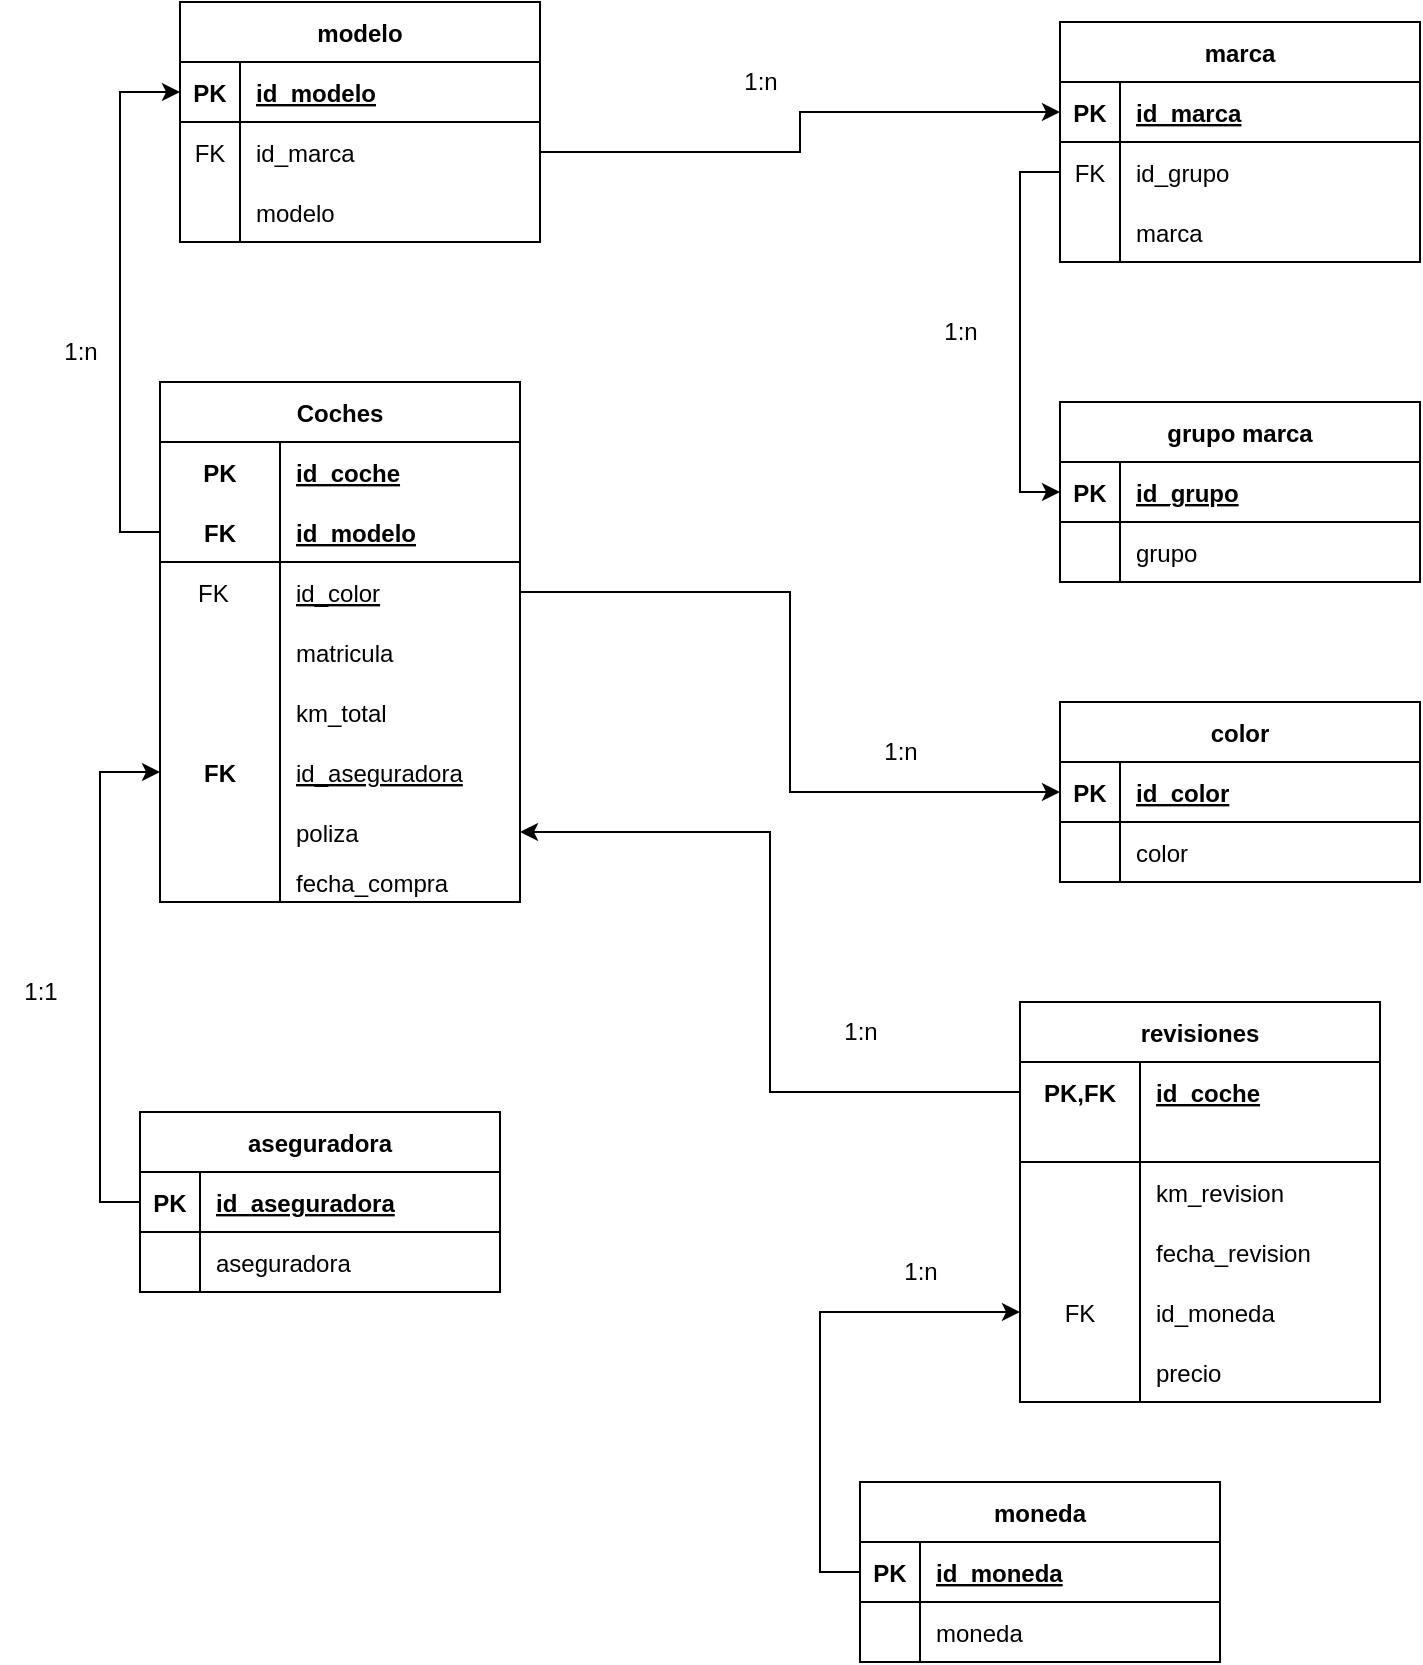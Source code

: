<mxfile version="20.5.3" type="device"><diagram id="R2lEEEUBdFMjLlhIrx00" name="Page-1"><mxGraphModel dx="1278" dy="521" grid="1" gridSize="10" guides="1" tooltips="1" connect="1" arrows="1" fold="1" page="1" pageScale="1" pageWidth="850" pageHeight="1100" math="0" shadow="0" extFonts="Permanent Marker^https://fonts.googleapis.com/css?family=Permanent+Marker"><root><mxCell id="0"/><mxCell id="1" parent="0"/><mxCell id="taGC0fw8shQFV6BLFM5M-1" value="Coches" style="shape=table;startSize=30;container=1;collapsible=1;childLayout=tableLayout;fixedRows=1;rowLines=0;fontStyle=1;align=center;resizeLast=1;" vertex="1" parent="1"><mxGeometry x="120" y="310" width="180" height="260" as="geometry"/></mxCell><mxCell id="taGC0fw8shQFV6BLFM5M-2" value="" style="shape=tableRow;horizontal=0;startSize=0;swimlaneHead=0;swimlaneBody=0;fillColor=none;collapsible=0;dropTarget=0;points=[[0,0.5],[1,0.5]];portConstraint=eastwest;top=0;left=0;right=0;bottom=0;" vertex="1" parent="taGC0fw8shQFV6BLFM5M-1"><mxGeometry y="30" width="180" height="30" as="geometry"/></mxCell><mxCell id="taGC0fw8shQFV6BLFM5M-3" value="PK" style="shape=partialRectangle;connectable=0;fillColor=none;top=0;left=0;bottom=0;right=0;fontStyle=1;overflow=hidden;" vertex="1" parent="taGC0fw8shQFV6BLFM5M-2"><mxGeometry width="60" height="30" as="geometry"><mxRectangle width="60" height="30" as="alternateBounds"/></mxGeometry></mxCell><mxCell id="taGC0fw8shQFV6BLFM5M-4" value="id_coche" style="shape=partialRectangle;connectable=0;fillColor=none;top=0;left=0;bottom=0;right=0;align=left;spacingLeft=6;fontStyle=5;overflow=hidden;" vertex="1" parent="taGC0fw8shQFV6BLFM5M-2"><mxGeometry x="60" width="120" height="30" as="geometry"><mxRectangle width="120" height="30" as="alternateBounds"/></mxGeometry></mxCell><mxCell id="taGC0fw8shQFV6BLFM5M-14" value="" style="shape=tableRow;horizontal=0;startSize=0;swimlaneHead=0;swimlaneBody=0;fillColor=none;collapsible=0;dropTarget=0;points=[[0,0.5],[1,0.5]];portConstraint=eastwest;top=0;left=0;right=0;bottom=1;" vertex="1" parent="taGC0fw8shQFV6BLFM5M-1"><mxGeometry y="60" width="180" height="30" as="geometry"/></mxCell><mxCell id="taGC0fw8shQFV6BLFM5M-15" value="FK" style="shape=partialRectangle;connectable=0;fillColor=none;top=0;left=0;bottom=0;right=0;fontStyle=1;overflow=hidden;" vertex="1" parent="taGC0fw8shQFV6BLFM5M-14"><mxGeometry width="60" height="30" as="geometry"><mxRectangle width="60" height="30" as="alternateBounds"/></mxGeometry></mxCell><mxCell id="taGC0fw8shQFV6BLFM5M-16" value="id_modelo" style="shape=partialRectangle;connectable=0;fillColor=none;top=0;left=0;bottom=0;right=0;align=left;spacingLeft=6;fontStyle=5;overflow=hidden;" vertex="1" parent="taGC0fw8shQFV6BLFM5M-14"><mxGeometry x="60" width="120" height="30" as="geometry"><mxRectangle width="120" height="30" as="alternateBounds"/></mxGeometry></mxCell><mxCell id="taGC0fw8shQFV6BLFM5M-8" value="" style="shape=tableRow;horizontal=0;startSize=0;swimlaneHead=0;swimlaneBody=0;fillColor=none;collapsible=0;dropTarget=0;points=[[0,0.5],[1,0.5]];portConstraint=eastwest;top=0;left=0;right=0;bottom=0;" vertex="1" parent="taGC0fw8shQFV6BLFM5M-1"><mxGeometry y="90" width="180" height="30" as="geometry"/></mxCell><mxCell id="taGC0fw8shQFV6BLFM5M-9" value="FK  " style="shape=partialRectangle;connectable=0;fillColor=none;top=0;left=0;bottom=0;right=0;editable=1;overflow=hidden;" vertex="1" parent="taGC0fw8shQFV6BLFM5M-8"><mxGeometry width="60" height="30" as="geometry"><mxRectangle width="60" height="30" as="alternateBounds"/></mxGeometry></mxCell><mxCell id="taGC0fw8shQFV6BLFM5M-10" value="id_color" style="shape=partialRectangle;connectable=0;fillColor=none;top=0;left=0;bottom=0;right=0;align=left;spacingLeft=6;overflow=hidden;fontStyle=4" vertex="1" parent="taGC0fw8shQFV6BLFM5M-8"><mxGeometry x="60" width="120" height="30" as="geometry"><mxRectangle width="120" height="30" as="alternateBounds"/></mxGeometry></mxCell><mxCell id="taGC0fw8shQFV6BLFM5M-17" value="" style="shape=tableRow;horizontal=0;startSize=0;swimlaneHead=0;swimlaneBody=0;fillColor=none;collapsible=0;dropTarget=0;points=[[0,0.5],[1,0.5]];portConstraint=eastwest;top=0;left=0;right=0;bottom=0;" vertex="1" parent="taGC0fw8shQFV6BLFM5M-1"><mxGeometry y="120" width="180" height="30" as="geometry"/></mxCell><mxCell id="taGC0fw8shQFV6BLFM5M-18" value="" style="shape=partialRectangle;connectable=0;fillColor=none;top=0;left=0;bottom=0;right=0;editable=1;overflow=hidden;" vertex="1" parent="taGC0fw8shQFV6BLFM5M-17"><mxGeometry width="60" height="30" as="geometry"><mxRectangle width="60" height="30" as="alternateBounds"/></mxGeometry></mxCell><mxCell id="taGC0fw8shQFV6BLFM5M-19" value="matricula" style="shape=partialRectangle;connectable=0;fillColor=none;top=0;left=0;bottom=0;right=0;align=left;spacingLeft=6;overflow=hidden;" vertex="1" parent="taGC0fw8shQFV6BLFM5M-17"><mxGeometry x="60" width="120" height="30" as="geometry"><mxRectangle width="120" height="30" as="alternateBounds"/></mxGeometry></mxCell><mxCell id="taGC0fw8shQFV6BLFM5M-20" value="" style="shape=tableRow;horizontal=0;startSize=0;swimlaneHead=0;swimlaneBody=0;fillColor=none;collapsible=0;dropTarget=0;points=[[0,0.5],[1,0.5]];portConstraint=eastwest;top=0;left=0;right=0;bottom=0;" vertex="1" parent="taGC0fw8shQFV6BLFM5M-1"><mxGeometry y="150" width="180" height="30" as="geometry"/></mxCell><mxCell id="taGC0fw8shQFV6BLFM5M-21" value="" style="shape=partialRectangle;connectable=0;fillColor=none;top=0;left=0;bottom=0;right=0;editable=1;overflow=hidden;" vertex="1" parent="taGC0fw8shQFV6BLFM5M-20"><mxGeometry width="60" height="30" as="geometry"><mxRectangle width="60" height="30" as="alternateBounds"/></mxGeometry></mxCell><mxCell id="taGC0fw8shQFV6BLFM5M-22" value="km_total" style="shape=partialRectangle;connectable=0;fillColor=none;top=0;left=0;bottom=0;right=0;align=left;spacingLeft=6;overflow=hidden;" vertex="1" parent="taGC0fw8shQFV6BLFM5M-20"><mxGeometry x="60" width="120" height="30" as="geometry"><mxRectangle width="120" height="30" as="alternateBounds"/></mxGeometry></mxCell><mxCell id="taGC0fw8shQFV6BLFM5M-29" value="" style="shape=tableRow;horizontal=0;startSize=0;swimlaneHead=0;swimlaneBody=0;fillColor=none;collapsible=0;dropTarget=0;points=[[0,0.5],[1,0.5]];portConstraint=eastwest;top=0;left=0;right=0;bottom=0;" vertex="1" parent="taGC0fw8shQFV6BLFM5M-1"><mxGeometry y="180" width="180" height="30" as="geometry"/></mxCell><mxCell id="taGC0fw8shQFV6BLFM5M-30" value="FK" style="shape=partialRectangle;connectable=0;fillColor=none;top=0;left=0;bottom=0;right=0;fontStyle=1;overflow=hidden;" vertex="1" parent="taGC0fw8shQFV6BLFM5M-29"><mxGeometry width="60" height="30" as="geometry"><mxRectangle width="60" height="30" as="alternateBounds"/></mxGeometry></mxCell><mxCell id="taGC0fw8shQFV6BLFM5M-31" value="id_aseguradora" style="shape=partialRectangle;connectable=0;fillColor=none;top=0;left=0;bottom=0;right=0;align=left;spacingLeft=6;fontStyle=4;overflow=hidden;strokeColor=none;" vertex="1" parent="taGC0fw8shQFV6BLFM5M-29"><mxGeometry x="60" width="120" height="30" as="geometry"><mxRectangle width="120" height="30" as="alternateBounds"/></mxGeometry></mxCell><mxCell id="taGC0fw8shQFV6BLFM5M-32" value="" style="shape=tableRow;horizontal=0;startSize=0;swimlaneHead=0;swimlaneBody=0;fillColor=none;collapsible=0;dropTarget=0;points=[[0,0.5],[1,0.5]];portConstraint=eastwest;top=0;left=0;right=0;bottom=0;" vertex="1" parent="taGC0fw8shQFV6BLFM5M-1"><mxGeometry y="210" width="180" height="30" as="geometry"/></mxCell><mxCell id="taGC0fw8shQFV6BLFM5M-33" value="" style="shape=partialRectangle;connectable=0;fillColor=none;top=0;left=0;bottom=0;right=0;editable=1;overflow=hidden;" vertex="1" parent="taGC0fw8shQFV6BLFM5M-32"><mxGeometry width="60" height="30" as="geometry"><mxRectangle width="60" height="30" as="alternateBounds"/></mxGeometry></mxCell><mxCell id="taGC0fw8shQFV6BLFM5M-34" value="poliza" style="shape=partialRectangle;connectable=0;fillColor=none;top=0;left=0;bottom=0;right=0;align=left;spacingLeft=6;overflow=hidden;" vertex="1" parent="taGC0fw8shQFV6BLFM5M-32"><mxGeometry x="60" width="120" height="30" as="geometry"><mxRectangle width="120" height="30" as="alternateBounds"/></mxGeometry></mxCell><mxCell id="taGC0fw8shQFV6BLFM5M-35" value="" style="shape=tableRow;horizontal=0;startSize=0;swimlaneHead=0;swimlaneBody=0;fillColor=none;collapsible=0;dropTarget=0;points=[[0,0.5],[1,0.5]];portConstraint=eastwest;top=0;left=0;right=0;bottom=0;" vertex="1" parent="taGC0fw8shQFV6BLFM5M-1"><mxGeometry y="240" width="180" height="20" as="geometry"/></mxCell><mxCell id="taGC0fw8shQFV6BLFM5M-36" value="" style="shape=partialRectangle;connectable=0;fillColor=none;top=0;left=0;bottom=0;right=0;editable=1;overflow=hidden;" vertex="1" parent="taGC0fw8shQFV6BLFM5M-35"><mxGeometry width="60" height="20" as="geometry"><mxRectangle width="60" height="20" as="alternateBounds"/></mxGeometry></mxCell><mxCell id="taGC0fw8shQFV6BLFM5M-37" value="fecha_compra" style="shape=partialRectangle;connectable=0;fillColor=none;top=0;left=0;bottom=0;right=0;align=left;spacingLeft=6;overflow=hidden;" vertex="1" parent="taGC0fw8shQFV6BLFM5M-35"><mxGeometry x="60" width="120" height="20" as="geometry"><mxRectangle width="120" height="20" as="alternateBounds"/></mxGeometry></mxCell><mxCell id="taGC0fw8shQFV6BLFM5M-38" value="modelo" style="shape=table;startSize=30;container=1;collapsible=1;childLayout=tableLayout;fixedRows=1;rowLines=0;fontStyle=1;align=center;resizeLast=1;" vertex="1" parent="1"><mxGeometry x="130" y="120" width="180" height="120" as="geometry"/></mxCell><mxCell id="taGC0fw8shQFV6BLFM5M-39" value="" style="shape=tableRow;horizontal=0;startSize=0;swimlaneHead=0;swimlaneBody=0;fillColor=none;collapsible=0;dropTarget=0;points=[[0,0.5],[1,0.5]];portConstraint=eastwest;top=0;left=0;right=0;bottom=1;" vertex="1" parent="taGC0fw8shQFV6BLFM5M-38"><mxGeometry y="30" width="180" height="30" as="geometry"/></mxCell><mxCell id="taGC0fw8shQFV6BLFM5M-40" value="PK" style="shape=partialRectangle;connectable=0;fillColor=none;top=0;left=0;bottom=0;right=0;fontStyle=1;overflow=hidden;" vertex="1" parent="taGC0fw8shQFV6BLFM5M-39"><mxGeometry width="30" height="30" as="geometry"><mxRectangle width="30" height="30" as="alternateBounds"/></mxGeometry></mxCell><mxCell id="taGC0fw8shQFV6BLFM5M-41" value="id_modelo" style="shape=partialRectangle;connectable=0;fillColor=none;top=0;left=0;bottom=0;right=0;align=left;spacingLeft=6;fontStyle=5;overflow=hidden;" vertex="1" parent="taGC0fw8shQFV6BLFM5M-39"><mxGeometry x="30" width="150" height="30" as="geometry"><mxRectangle width="150" height="30" as="alternateBounds"/></mxGeometry></mxCell><mxCell id="taGC0fw8shQFV6BLFM5M-42" value="" style="shape=tableRow;horizontal=0;startSize=0;swimlaneHead=0;swimlaneBody=0;fillColor=none;collapsible=0;dropTarget=0;points=[[0,0.5],[1,0.5]];portConstraint=eastwest;top=0;left=0;right=0;bottom=0;" vertex="1" parent="taGC0fw8shQFV6BLFM5M-38"><mxGeometry y="60" width="180" height="30" as="geometry"/></mxCell><mxCell id="taGC0fw8shQFV6BLFM5M-43" value="FK" style="shape=partialRectangle;connectable=0;fillColor=none;top=0;left=0;bottom=0;right=0;editable=1;overflow=hidden;" vertex="1" parent="taGC0fw8shQFV6BLFM5M-42"><mxGeometry width="30" height="30" as="geometry"><mxRectangle width="30" height="30" as="alternateBounds"/></mxGeometry></mxCell><mxCell id="taGC0fw8shQFV6BLFM5M-44" value="id_marca" style="shape=partialRectangle;connectable=0;fillColor=none;top=0;left=0;bottom=0;right=0;align=left;spacingLeft=6;overflow=hidden;" vertex="1" parent="taGC0fw8shQFV6BLFM5M-42"><mxGeometry x="30" width="150" height="30" as="geometry"><mxRectangle width="150" height="30" as="alternateBounds"/></mxGeometry></mxCell><mxCell id="taGC0fw8shQFV6BLFM5M-45" value="" style="shape=tableRow;horizontal=0;startSize=0;swimlaneHead=0;swimlaneBody=0;fillColor=none;collapsible=0;dropTarget=0;points=[[0,0.5],[1,0.5]];portConstraint=eastwest;top=0;left=0;right=0;bottom=0;" vertex="1" parent="taGC0fw8shQFV6BLFM5M-38"><mxGeometry y="90" width="180" height="30" as="geometry"/></mxCell><mxCell id="taGC0fw8shQFV6BLFM5M-46" value="" style="shape=partialRectangle;connectable=0;fillColor=none;top=0;left=0;bottom=0;right=0;editable=1;overflow=hidden;" vertex="1" parent="taGC0fw8shQFV6BLFM5M-45"><mxGeometry width="30" height="30" as="geometry"><mxRectangle width="30" height="30" as="alternateBounds"/></mxGeometry></mxCell><mxCell id="taGC0fw8shQFV6BLFM5M-47" value="modelo" style="shape=partialRectangle;connectable=0;fillColor=none;top=0;left=0;bottom=0;right=0;align=left;spacingLeft=6;overflow=hidden;" vertex="1" parent="taGC0fw8shQFV6BLFM5M-45"><mxGeometry x="30" width="150" height="30" as="geometry"><mxRectangle width="150" height="30" as="alternateBounds"/></mxGeometry></mxCell><mxCell id="taGC0fw8shQFV6BLFM5M-51" value="marca" style="shape=table;startSize=30;container=1;collapsible=1;childLayout=tableLayout;fixedRows=1;rowLines=0;fontStyle=1;align=center;resizeLast=1;" vertex="1" parent="1"><mxGeometry x="570" y="130" width="180" height="120" as="geometry"/></mxCell><mxCell id="taGC0fw8shQFV6BLFM5M-52" value="" style="shape=tableRow;horizontal=0;startSize=0;swimlaneHead=0;swimlaneBody=0;fillColor=none;collapsible=0;dropTarget=0;points=[[0,0.5],[1,0.5]];portConstraint=eastwest;top=0;left=0;right=0;bottom=1;" vertex="1" parent="taGC0fw8shQFV6BLFM5M-51"><mxGeometry y="30" width="180" height="30" as="geometry"/></mxCell><mxCell id="taGC0fw8shQFV6BLFM5M-53" value="PK" style="shape=partialRectangle;connectable=0;fillColor=none;top=0;left=0;bottom=0;right=0;fontStyle=1;overflow=hidden;" vertex="1" parent="taGC0fw8shQFV6BLFM5M-52"><mxGeometry width="30" height="30" as="geometry"><mxRectangle width="30" height="30" as="alternateBounds"/></mxGeometry></mxCell><mxCell id="taGC0fw8shQFV6BLFM5M-54" value="id_marca" style="shape=partialRectangle;connectable=0;fillColor=none;top=0;left=0;bottom=0;right=0;align=left;spacingLeft=6;fontStyle=5;overflow=hidden;" vertex="1" parent="taGC0fw8shQFV6BLFM5M-52"><mxGeometry x="30" width="150" height="30" as="geometry"><mxRectangle width="150" height="30" as="alternateBounds"/></mxGeometry></mxCell><mxCell id="taGC0fw8shQFV6BLFM5M-55" value="" style="shape=tableRow;horizontal=0;startSize=0;swimlaneHead=0;swimlaneBody=0;fillColor=none;collapsible=0;dropTarget=0;points=[[0,0.5],[1,0.5]];portConstraint=eastwest;top=0;left=0;right=0;bottom=0;" vertex="1" parent="taGC0fw8shQFV6BLFM5M-51"><mxGeometry y="60" width="180" height="30" as="geometry"/></mxCell><mxCell id="taGC0fw8shQFV6BLFM5M-56" value="FK" style="shape=partialRectangle;connectable=0;fillColor=none;top=0;left=0;bottom=0;right=0;editable=1;overflow=hidden;" vertex="1" parent="taGC0fw8shQFV6BLFM5M-55"><mxGeometry width="30" height="30" as="geometry"><mxRectangle width="30" height="30" as="alternateBounds"/></mxGeometry></mxCell><mxCell id="taGC0fw8shQFV6BLFM5M-57" value="id_grupo" style="shape=partialRectangle;connectable=0;fillColor=none;top=0;left=0;bottom=0;right=0;align=left;spacingLeft=6;overflow=hidden;" vertex="1" parent="taGC0fw8shQFV6BLFM5M-55"><mxGeometry x="30" width="150" height="30" as="geometry"><mxRectangle width="150" height="30" as="alternateBounds"/></mxGeometry></mxCell><mxCell id="taGC0fw8shQFV6BLFM5M-58" value="" style="shape=tableRow;horizontal=0;startSize=0;swimlaneHead=0;swimlaneBody=0;fillColor=none;collapsible=0;dropTarget=0;points=[[0,0.5],[1,0.5]];portConstraint=eastwest;top=0;left=0;right=0;bottom=0;" vertex="1" parent="taGC0fw8shQFV6BLFM5M-51"><mxGeometry y="90" width="180" height="30" as="geometry"/></mxCell><mxCell id="taGC0fw8shQFV6BLFM5M-59" value="" style="shape=partialRectangle;connectable=0;fillColor=none;top=0;left=0;bottom=0;right=0;editable=1;overflow=hidden;" vertex="1" parent="taGC0fw8shQFV6BLFM5M-58"><mxGeometry width="30" height="30" as="geometry"><mxRectangle width="30" height="30" as="alternateBounds"/></mxGeometry></mxCell><mxCell id="taGC0fw8shQFV6BLFM5M-60" value="marca" style="shape=partialRectangle;connectable=0;fillColor=none;top=0;left=0;bottom=0;right=0;align=left;spacingLeft=6;overflow=hidden;" vertex="1" parent="taGC0fw8shQFV6BLFM5M-58"><mxGeometry x="30" width="150" height="30" as="geometry"><mxRectangle width="150" height="30" as="alternateBounds"/></mxGeometry></mxCell><mxCell id="taGC0fw8shQFV6BLFM5M-61" value="grupo marca" style="shape=table;startSize=30;container=1;collapsible=1;childLayout=tableLayout;fixedRows=1;rowLines=0;fontStyle=1;align=center;resizeLast=1;" vertex="1" parent="1"><mxGeometry x="570" y="320" width="180" height="90" as="geometry"/></mxCell><mxCell id="taGC0fw8shQFV6BLFM5M-62" value="" style="shape=tableRow;horizontal=0;startSize=0;swimlaneHead=0;swimlaneBody=0;fillColor=none;collapsible=0;dropTarget=0;points=[[0,0.5],[1,0.5]];portConstraint=eastwest;top=0;left=0;right=0;bottom=1;" vertex="1" parent="taGC0fw8shQFV6BLFM5M-61"><mxGeometry y="30" width="180" height="30" as="geometry"/></mxCell><mxCell id="taGC0fw8shQFV6BLFM5M-63" value="PK" style="shape=partialRectangle;connectable=0;fillColor=none;top=0;left=0;bottom=0;right=0;fontStyle=1;overflow=hidden;" vertex="1" parent="taGC0fw8shQFV6BLFM5M-62"><mxGeometry width="30" height="30" as="geometry"><mxRectangle width="30" height="30" as="alternateBounds"/></mxGeometry></mxCell><mxCell id="taGC0fw8shQFV6BLFM5M-64" value="id_grupo" style="shape=partialRectangle;connectable=0;fillColor=none;top=0;left=0;bottom=0;right=0;align=left;spacingLeft=6;fontStyle=5;overflow=hidden;" vertex="1" parent="taGC0fw8shQFV6BLFM5M-62"><mxGeometry x="30" width="150" height="30" as="geometry"><mxRectangle width="150" height="30" as="alternateBounds"/></mxGeometry></mxCell><mxCell id="taGC0fw8shQFV6BLFM5M-68" value="" style="shape=tableRow;horizontal=0;startSize=0;swimlaneHead=0;swimlaneBody=0;fillColor=none;collapsible=0;dropTarget=0;points=[[0,0.5],[1,0.5]];portConstraint=eastwest;top=0;left=0;right=0;bottom=0;" vertex="1" parent="taGC0fw8shQFV6BLFM5M-61"><mxGeometry y="60" width="180" height="30" as="geometry"/></mxCell><mxCell id="taGC0fw8shQFV6BLFM5M-69" value="" style="shape=partialRectangle;connectable=0;fillColor=none;top=0;left=0;bottom=0;right=0;editable=1;overflow=hidden;" vertex="1" parent="taGC0fw8shQFV6BLFM5M-68"><mxGeometry width="30" height="30" as="geometry"><mxRectangle width="30" height="30" as="alternateBounds"/></mxGeometry></mxCell><mxCell id="taGC0fw8shQFV6BLFM5M-70" value="grupo" style="shape=partialRectangle;connectable=0;fillColor=none;top=0;left=0;bottom=0;right=0;align=left;spacingLeft=6;overflow=hidden;" vertex="1" parent="taGC0fw8shQFV6BLFM5M-68"><mxGeometry x="30" width="150" height="30" as="geometry"><mxRectangle width="150" height="30" as="alternateBounds"/></mxGeometry></mxCell><mxCell id="taGC0fw8shQFV6BLFM5M-71" value="color" style="shape=table;startSize=30;container=1;collapsible=1;childLayout=tableLayout;fixedRows=1;rowLines=0;fontStyle=1;align=center;resizeLast=1;" vertex="1" parent="1"><mxGeometry x="570" y="470" width="180" height="90" as="geometry"/></mxCell><mxCell id="taGC0fw8shQFV6BLFM5M-72" value="" style="shape=tableRow;horizontal=0;startSize=0;swimlaneHead=0;swimlaneBody=0;fillColor=none;collapsible=0;dropTarget=0;points=[[0,0.5],[1,0.5]];portConstraint=eastwest;top=0;left=0;right=0;bottom=1;" vertex="1" parent="taGC0fw8shQFV6BLFM5M-71"><mxGeometry y="30" width="180" height="30" as="geometry"/></mxCell><mxCell id="taGC0fw8shQFV6BLFM5M-73" value="PK" style="shape=partialRectangle;connectable=0;fillColor=none;top=0;left=0;bottom=0;right=0;fontStyle=1;overflow=hidden;" vertex="1" parent="taGC0fw8shQFV6BLFM5M-72"><mxGeometry width="30" height="30" as="geometry"><mxRectangle width="30" height="30" as="alternateBounds"/></mxGeometry></mxCell><mxCell id="taGC0fw8shQFV6BLFM5M-74" value="id_color" style="shape=partialRectangle;connectable=0;fillColor=none;top=0;left=0;bottom=0;right=0;align=left;spacingLeft=6;fontStyle=5;overflow=hidden;" vertex="1" parent="taGC0fw8shQFV6BLFM5M-72"><mxGeometry x="30" width="150" height="30" as="geometry"><mxRectangle width="150" height="30" as="alternateBounds"/></mxGeometry></mxCell><mxCell id="taGC0fw8shQFV6BLFM5M-75" value="" style="shape=tableRow;horizontal=0;startSize=0;swimlaneHead=0;swimlaneBody=0;fillColor=none;collapsible=0;dropTarget=0;points=[[0,0.5],[1,0.5]];portConstraint=eastwest;top=0;left=0;right=0;bottom=0;" vertex="1" parent="taGC0fw8shQFV6BLFM5M-71"><mxGeometry y="60" width="180" height="30" as="geometry"/></mxCell><mxCell id="taGC0fw8shQFV6BLFM5M-76" value="" style="shape=partialRectangle;connectable=0;fillColor=none;top=0;left=0;bottom=0;right=0;editable=1;overflow=hidden;" vertex="1" parent="taGC0fw8shQFV6BLFM5M-75"><mxGeometry width="30" height="30" as="geometry"><mxRectangle width="30" height="30" as="alternateBounds"/></mxGeometry></mxCell><mxCell id="taGC0fw8shQFV6BLFM5M-77" value="color" style="shape=partialRectangle;connectable=0;fillColor=none;top=0;left=0;bottom=0;right=0;align=left;spacingLeft=6;overflow=hidden;" vertex="1" parent="taGC0fw8shQFV6BLFM5M-75"><mxGeometry x="30" width="150" height="30" as="geometry"><mxRectangle width="150" height="30" as="alternateBounds"/></mxGeometry></mxCell><mxCell id="taGC0fw8shQFV6BLFM5M-78" value="aseguradora" style="shape=table;startSize=30;container=1;collapsible=1;childLayout=tableLayout;fixedRows=1;rowLines=0;fontStyle=1;align=center;resizeLast=1;" vertex="1" parent="1"><mxGeometry x="110" y="675" width="180" height="90" as="geometry"/></mxCell><mxCell id="taGC0fw8shQFV6BLFM5M-79" value="" style="shape=tableRow;horizontal=0;startSize=0;swimlaneHead=0;swimlaneBody=0;fillColor=none;collapsible=0;dropTarget=0;points=[[0,0.5],[1,0.5]];portConstraint=eastwest;top=0;left=0;right=0;bottom=1;" vertex="1" parent="taGC0fw8shQFV6BLFM5M-78"><mxGeometry y="30" width="180" height="30" as="geometry"/></mxCell><mxCell id="taGC0fw8shQFV6BLFM5M-80" value="PK" style="shape=partialRectangle;connectable=0;fillColor=none;top=0;left=0;bottom=0;right=0;fontStyle=1;overflow=hidden;" vertex="1" parent="taGC0fw8shQFV6BLFM5M-79"><mxGeometry width="30" height="30" as="geometry"><mxRectangle width="30" height="30" as="alternateBounds"/></mxGeometry></mxCell><mxCell id="taGC0fw8shQFV6BLFM5M-81" value="id_aseguradora" style="shape=partialRectangle;connectable=0;fillColor=none;top=0;left=0;bottom=0;right=0;align=left;spacingLeft=6;fontStyle=5;overflow=hidden;" vertex="1" parent="taGC0fw8shQFV6BLFM5M-79"><mxGeometry x="30" width="150" height="30" as="geometry"><mxRectangle width="150" height="30" as="alternateBounds"/></mxGeometry></mxCell><mxCell id="taGC0fw8shQFV6BLFM5M-82" value="" style="shape=tableRow;horizontal=0;startSize=0;swimlaneHead=0;swimlaneBody=0;fillColor=none;collapsible=0;dropTarget=0;points=[[0,0.5],[1,0.5]];portConstraint=eastwest;top=0;left=0;right=0;bottom=0;" vertex="1" parent="taGC0fw8shQFV6BLFM5M-78"><mxGeometry y="60" width="180" height="30" as="geometry"/></mxCell><mxCell id="taGC0fw8shQFV6BLFM5M-83" value="" style="shape=partialRectangle;connectable=0;fillColor=none;top=0;left=0;bottom=0;right=0;editable=1;overflow=hidden;" vertex="1" parent="taGC0fw8shQFV6BLFM5M-82"><mxGeometry width="30" height="30" as="geometry"><mxRectangle width="30" height="30" as="alternateBounds"/></mxGeometry></mxCell><mxCell id="taGC0fw8shQFV6BLFM5M-84" value="aseguradora" style="shape=partialRectangle;connectable=0;fillColor=none;top=0;left=0;bottom=0;right=0;align=left;spacingLeft=6;overflow=hidden;" vertex="1" parent="taGC0fw8shQFV6BLFM5M-82"><mxGeometry x="30" width="150" height="30" as="geometry"><mxRectangle width="150" height="30" as="alternateBounds"/></mxGeometry></mxCell><mxCell id="taGC0fw8shQFV6BLFM5M-85" value="revisiones" style="shape=table;startSize=30;container=1;collapsible=1;childLayout=tableLayout;fixedRows=1;rowLines=0;fontStyle=1;align=center;resizeLast=1;" vertex="1" parent="1"><mxGeometry x="550" y="620" width="180" height="200" as="geometry"/></mxCell><mxCell id="taGC0fw8shQFV6BLFM5M-86" value="" style="shape=tableRow;horizontal=0;startSize=0;swimlaneHead=0;swimlaneBody=0;fillColor=none;collapsible=0;dropTarget=0;points=[[0,0.5],[1,0.5]];portConstraint=eastwest;top=0;left=0;right=0;bottom=0;" vertex="1" parent="taGC0fw8shQFV6BLFM5M-85"><mxGeometry y="30" width="180" height="30" as="geometry"/></mxCell><mxCell id="taGC0fw8shQFV6BLFM5M-87" value="PK,FK" style="shape=partialRectangle;connectable=0;fillColor=none;top=0;left=0;bottom=0;right=0;fontStyle=1;overflow=hidden;" vertex="1" parent="taGC0fw8shQFV6BLFM5M-86"><mxGeometry width="60" height="30" as="geometry"><mxRectangle width="60" height="30" as="alternateBounds"/></mxGeometry></mxCell><mxCell id="taGC0fw8shQFV6BLFM5M-88" value="id_coche" style="shape=partialRectangle;connectable=0;fillColor=none;top=0;left=0;bottom=0;right=0;align=left;spacingLeft=6;fontStyle=5;overflow=hidden;" vertex="1" parent="taGC0fw8shQFV6BLFM5M-86"><mxGeometry x="60" width="120" height="30" as="geometry"><mxRectangle width="120" height="30" as="alternateBounds"/></mxGeometry></mxCell><mxCell id="taGC0fw8shQFV6BLFM5M-89" value="" style="shape=tableRow;horizontal=0;startSize=0;swimlaneHead=0;swimlaneBody=0;fillColor=none;collapsible=0;dropTarget=0;points=[[0,0.5],[1,0.5]];portConstraint=eastwest;top=0;left=0;right=0;bottom=1;" vertex="1" parent="taGC0fw8shQFV6BLFM5M-85"><mxGeometry y="60" width="180" height="20" as="geometry"/></mxCell><mxCell id="taGC0fw8shQFV6BLFM5M-90" value="" style="shape=partialRectangle;connectable=0;fillColor=none;top=0;left=0;bottom=0;right=0;fontStyle=1;overflow=hidden;" vertex="1" parent="taGC0fw8shQFV6BLFM5M-89"><mxGeometry width="60" height="20" as="geometry"><mxRectangle width="60" height="20" as="alternateBounds"/></mxGeometry></mxCell><mxCell id="taGC0fw8shQFV6BLFM5M-91" value="" style="shape=partialRectangle;connectable=0;fillColor=none;top=0;left=0;bottom=0;right=0;align=left;spacingLeft=6;fontStyle=5;overflow=hidden;" vertex="1" parent="taGC0fw8shQFV6BLFM5M-89"><mxGeometry x="60" width="120" height="20" as="geometry"><mxRectangle width="120" height="20" as="alternateBounds"/></mxGeometry></mxCell><mxCell id="taGC0fw8shQFV6BLFM5M-92" value="" style="shape=tableRow;horizontal=0;startSize=0;swimlaneHead=0;swimlaneBody=0;fillColor=none;collapsible=0;dropTarget=0;points=[[0,0.5],[1,0.5]];portConstraint=eastwest;top=0;left=0;right=0;bottom=0;" vertex="1" parent="taGC0fw8shQFV6BLFM5M-85"><mxGeometry y="80" width="180" height="30" as="geometry"/></mxCell><mxCell id="taGC0fw8shQFV6BLFM5M-93" value="" style="shape=partialRectangle;connectable=0;fillColor=none;top=0;left=0;bottom=0;right=0;editable=1;overflow=hidden;" vertex="1" parent="taGC0fw8shQFV6BLFM5M-92"><mxGeometry width="60" height="30" as="geometry"><mxRectangle width="60" height="30" as="alternateBounds"/></mxGeometry></mxCell><mxCell id="taGC0fw8shQFV6BLFM5M-94" value="km_revision" style="shape=partialRectangle;connectable=0;fillColor=none;top=0;left=0;bottom=0;right=0;align=left;spacingLeft=6;overflow=hidden;fontStyle=0" vertex="1" parent="taGC0fw8shQFV6BLFM5M-92"><mxGeometry x="60" width="120" height="30" as="geometry"><mxRectangle width="120" height="30" as="alternateBounds"/></mxGeometry></mxCell><mxCell id="taGC0fw8shQFV6BLFM5M-95" value="" style="shape=tableRow;horizontal=0;startSize=0;swimlaneHead=0;swimlaneBody=0;fillColor=none;collapsible=0;dropTarget=0;points=[[0,0.5],[1,0.5]];portConstraint=eastwest;top=0;left=0;right=0;bottom=0;" vertex="1" parent="taGC0fw8shQFV6BLFM5M-85"><mxGeometry y="110" width="180" height="30" as="geometry"/></mxCell><mxCell id="taGC0fw8shQFV6BLFM5M-96" value="" style="shape=partialRectangle;connectable=0;fillColor=none;top=0;left=0;bottom=0;right=0;editable=1;overflow=hidden;" vertex="1" parent="taGC0fw8shQFV6BLFM5M-95"><mxGeometry width="60" height="30" as="geometry"><mxRectangle width="60" height="30" as="alternateBounds"/></mxGeometry></mxCell><mxCell id="taGC0fw8shQFV6BLFM5M-97" value="fecha_revision" style="shape=partialRectangle;connectable=0;fillColor=none;top=0;left=0;bottom=0;right=0;align=left;spacingLeft=6;overflow=hidden;" vertex="1" parent="taGC0fw8shQFV6BLFM5M-95"><mxGeometry x="60" width="120" height="30" as="geometry"><mxRectangle width="120" height="30" as="alternateBounds"/></mxGeometry></mxCell><mxCell id="taGC0fw8shQFV6BLFM5M-98" value="" style="shape=tableRow;horizontal=0;startSize=0;swimlaneHead=0;swimlaneBody=0;fillColor=none;collapsible=0;dropTarget=0;points=[[0,0.5],[1,0.5]];portConstraint=eastwest;top=0;left=0;right=0;bottom=0;" vertex="1" parent="taGC0fw8shQFV6BLFM5M-85"><mxGeometry y="140" width="180" height="30" as="geometry"/></mxCell><mxCell id="taGC0fw8shQFV6BLFM5M-99" value="FK" style="shape=partialRectangle;connectable=0;fillColor=none;top=0;left=0;bottom=0;right=0;editable=1;overflow=hidden;" vertex="1" parent="taGC0fw8shQFV6BLFM5M-98"><mxGeometry width="60" height="30" as="geometry"><mxRectangle width="60" height="30" as="alternateBounds"/></mxGeometry></mxCell><mxCell id="taGC0fw8shQFV6BLFM5M-100" value="id_moneda" style="shape=partialRectangle;connectable=0;fillColor=none;top=0;left=0;bottom=0;right=0;align=left;spacingLeft=6;overflow=hidden;" vertex="1" parent="taGC0fw8shQFV6BLFM5M-98"><mxGeometry x="60" width="120" height="30" as="geometry"><mxRectangle width="120" height="30" as="alternateBounds"/></mxGeometry></mxCell><mxCell id="taGC0fw8shQFV6BLFM5M-107" value="" style="shape=tableRow;horizontal=0;startSize=0;swimlaneHead=0;swimlaneBody=0;fillColor=none;collapsible=0;dropTarget=0;points=[[0,0.5],[1,0.5]];portConstraint=eastwest;top=0;left=0;right=0;bottom=0;" vertex="1" parent="taGC0fw8shQFV6BLFM5M-85"><mxGeometry y="170" width="180" height="30" as="geometry"/></mxCell><mxCell id="taGC0fw8shQFV6BLFM5M-108" value="" style="shape=partialRectangle;connectable=0;fillColor=none;top=0;left=0;bottom=0;right=0;editable=1;overflow=hidden;" vertex="1" parent="taGC0fw8shQFV6BLFM5M-107"><mxGeometry width="60" height="30" as="geometry"><mxRectangle width="60" height="30" as="alternateBounds"/></mxGeometry></mxCell><mxCell id="taGC0fw8shQFV6BLFM5M-109" value="precio" style="shape=partialRectangle;connectable=0;fillColor=none;top=0;left=0;bottom=0;right=0;align=left;spacingLeft=6;overflow=hidden;" vertex="1" parent="taGC0fw8shQFV6BLFM5M-107"><mxGeometry x="60" width="120" height="30" as="geometry"><mxRectangle width="120" height="30" as="alternateBounds"/></mxGeometry></mxCell><mxCell id="taGC0fw8shQFV6BLFM5M-110" style="edgeStyle=orthogonalEdgeStyle;rounded=0;orthogonalLoop=1;jettySize=auto;html=1;exitX=0;exitY=0.5;exitDx=0;exitDy=0;entryX=0;entryY=0.5;entryDx=0;entryDy=0;" edge="1" parent="1" source="taGC0fw8shQFV6BLFM5M-14" target="taGC0fw8shQFV6BLFM5M-39"><mxGeometry relative="1" as="geometry"/></mxCell><mxCell id="taGC0fw8shQFV6BLFM5M-111" value="1:n" style="text;html=1;align=center;verticalAlign=middle;resizable=0;points=[];autosize=1;strokeColor=none;fillColor=none;" vertex="1" parent="1"><mxGeometry x="60" y="280" width="40" height="30" as="geometry"/></mxCell><mxCell id="taGC0fw8shQFV6BLFM5M-112" style="edgeStyle=orthogonalEdgeStyle;rounded=0;orthogonalLoop=1;jettySize=auto;html=1;exitX=1;exitY=0.5;exitDx=0;exitDy=0;entryX=0;entryY=0.5;entryDx=0;entryDy=0;" edge="1" parent="1" source="taGC0fw8shQFV6BLFM5M-42" target="taGC0fw8shQFV6BLFM5M-52"><mxGeometry relative="1" as="geometry"/></mxCell><mxCell id="taGC0fw8shQFV6BLFM5M-113" value="1:n" style="text;html=1;align=center;verticalAlign=middle;resizable=0;points=[];autosize=1;strokeColor=none;fillColor=none;" vertex="1" parent="1"><mxGeometry x="400" y="145" width="40" height="30" as="geometry"/></mxCell><mxCell id="taGC0fw8shQFV6BLFM5M-114" style="edgeStyle=orthogonalEdgeStyle;rounded=0;orthogonalLoop=1;jettySize=auto;html=1;exitX=0;exitY=0.5;exitDx=0;exitDy=0;entryX=0;entryY=0.5;entryDx=0;entryDy=0;" edge="1" parent="1" source="taGC0fw8shQFV6BLFM5M-55" target="taGC0fw8shQFV6BLFM5M-62"><mxGeometry relative="1" as="geometry"/></mxCell><mxCell id="taGC0fw8shQFV6BLFM5M-115" value="1:n" style="text;html=1;align=center;verticalAlign=middle;resizable=0;points=[];autosize=1;strokeColor=none;fillColor=none;" vertex="1" parent="1"><mxGeometry x="500" y="270" width="40" height="30" as="geometry"/></mxCell><mxCell id="taGC0fw8shQFV6BLFM5M-116" style="edgeStyle=orthogonalEdgeStyle;rounded=0;orthogonalLoop=1;jettySize=auto;html=1;exitX=1;exitY=0.5;exitDx=0;exitDy=0;entryX=0;entryY=0.5;entryDx=0;entryDy=0;" edge="1" parent="1" source="taGC0fw8shQFV6BLFM5M-8" target="taGC0fw8shQFV6BLFM5M-72"><mxGeometry relative="1" as="geometry"/></mxCell><mxCell id="taGC0fw8shQFV6BLFM5M-117" value="1:n" style="text;html=1;align=center;verticalAlign=middle;resizable=0;points=[];autosize=1;strokeColor=none;fillColor=none;" vertex="1" parent="1"><mxGeometry x="470" y="480" width="40" height="30" as="geometry"/></mxCell><mxCell id="taGC0fw8shQFV6BLFM5M-118" style="edgeStyle=orthogonalEdgeStyle;rounded=0;orthogonalLoop=1;jettySize=auto;html=1;exitX=0;exitY=0.5;exitDx=0;exitDy=0;entryX=1;entryY=0.5;entryDx=0;entryDy=0;" edge="1" parent="1" source="taGC0fw8shQFV6BLFM5M-86" target="taGC0fw8shQFV6BLFM5M-32"><mxGeometry relative="1" as="geometry"/></mxCell><mxCell id="taGC0fw8shQFV6BLFM5M-119" value="1:n" style="text;html=1;align=center;verticalAlign=middle;resizable=0;points=[];autosize=1;strokeColor=none;fillColor=none;" vertex="1" parent="1"><mxGeometry x="450" y="620" width="40" height="30" as="geometry"/></mxCell><mxCell id="taGC0fw8shQFV6BLFM5M-120" style="edgeStyle=orthogonalEdgeStyle;rounded=0;orthogonalLoop=1;jettySize=auto;html=1;exitX=0;exitY=0.5;exitDx=0;exitDy=0;entryX=0;entryY=0.5;entryDx=0;entryDy=0;" edge="1" parent="1" source="taGC0fw8shQFV6BLFM5M-79" target="taGC0fw8shQFV6BLFM5M-29"><mxGeometry relative="1" as="geometry"/></mxCell><mxCell id="taGC0fw8shQFV6BLFM5M-121" value="1:1" style="text;html=1;align=center;verticalAlign=middle;resizable=0;points=[];autosize=1;strokeColor=none;fillColor=none;" vertex="1" parent="1"><mxGeometry x="40" y="600" width="40" height="30" as="geometry"/></mxCell><mxCell id="taGC0fw8shQFV6BLFM5M-122" value="moneda" style="shape=table;startSize=30;container=1;collapsible=1;childLayout=tableLayout;fixedRows=1;rowLines=0;fontStyle=1;align=center;resizeLast=1;" vertex="1" parent="1"><mxGeometry x="470" y="860" width="180" height="90" as="geometry"/></mxCell><mxCell id="taGC0fw8shQFV6BLFM5M-123" value="" style="shape=tableRow;horizontal=0;startSize=0;swimlaneHead=0;swimlaneBody=0;fillColor=none;collapsible=0;dropTarget=0;points=[[0,0.5],[1,0.5]];portConstraint=eastwest;top=0;left=0;right=0;bottom=1;" vertex="1" parent="taGC0fw8shQFV6BLFM5M-122"><mxGeometry y="30" width="180" height="30" as="geometry"/></mxCell><mxCell id="taGC0fw8shQFV6BLFM5M-124" value="PK" style="shape=partialRectangle;connectable=0;fillColor=none;top=0;left=0;bottom=0;right=0;fontStyle=1;overflow=hidden;" vertex="1" parent="taGC0fw8shQFV6BLFM5M-123"><mxGeometry width="30" height="30" as="geometry"><mxRectangle width="30" height="30" as="alternateBounds"/></mxGeometry></mxCell><mxCell id="taGC0fw8shQFV6BLFM5M-125" value="id_moneda" style="shape=partialRectangle;connectable=0;fillColor=none;top=0;left=0;bottom=0;right=0;align=left;spacingLeft=6;fontStyle=5;overflow=hidden;" vertex="1" parent="taGC0fw8shQFV6BLFM5M-123"><mxGeometry x="30" width="150" height="30" as="geometry"><mxRectangle width="150" height="30" as="alternateBounds"/></mxGeometry></mxCell><mxCell id="taGC0fw8shQFV6BLFM5M-126" value="" style="shape=tableRow;horizontal=0;startSize=0;swimlaneHead=0;swimlaneBody=0;fillColor=none;collapsible=0;dropTarget=0;points=[[0,0.5],[1,0.5]];portConstraint=eastwest;top=0;left=0;right=0;bottom=0;" vertex="1" parent="taGC0fw8shQFV6BLFM5M-122"><mxGeometry y="60" width="180" height="30" as="geometry"/></mxCell><mxCell id="taGC0fw8shQFV6BLFM5M-127" value="" style="shape=partialRectangle;connectable=0;fillColor=none;top=0;left=0;bottom=0;right=0;editable=1;overflow=hidden;" vertex="1" parent="taGC0fw8shQFV6BLFM5M-126"><mxGeometry width="30" height="30" as="geometry"><mxRectangle width="30" height="30" as="alternateBounds"/></mxGeometry></mxCell><mxCell id="taGC0fw8shQFV6BLFM5M-128" value="moneda" style="shape=partialRectangle;connectable=0;fillColor=none;top=0;left=0;bottom=0;right=0;align=left;spacingLeft=6;overflow=hidden;" vertex="1" parent="taGC0fw8shQFV6BLFM5M-126"><mxGeometry x="30" width="150" height="30" as="geometry"><mxRectangle width="150" height="30" as="alternateBounds"/></mxGeometry></mxCell><mxCell id="taGC0fw8shQFV6BLFM5M-129" style="edgeStyle=orthogonalEdgeStyle;rounded=0;orthogonalLoop=1;jettySize=auto;html=1;exitX=0;exitY=0.5;exitDx=0;exitDy=0;entryX=0;entryY=0.5;entryDx=0;entryDy=0;" edge="1" parent="1" source="taGC0fw8shQFV6BLFM5M-123" target="taGC0fw8shQFV6BLFM5M-98"><mxGeometry relative="1" as="geometry"/></mxCell><mxCell id="taGC0fw8shQFV6BLFM5M-130" value="1:n" style="text;html=1;align=center;verticalAlign=middle;resizable=0;points=[];autosize=1;strokeColor=none;fillColor=none;" vertex="1" parent="1"><mxGeometry x="480" y="740" width="40" height="30" as="geometry"/></mxCell></root></mxGraphModel></diagram></mxfile>